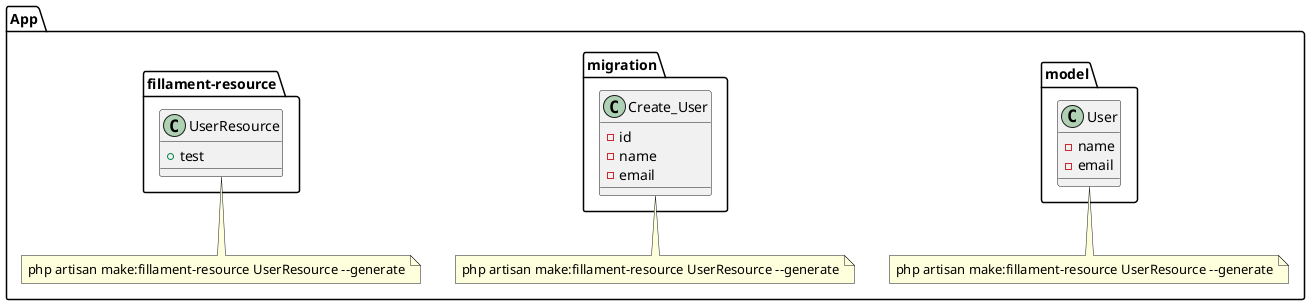 @startuml App
package App{
    package model{
        class User{
            - name
            - email
        }
    }
    note bottom: php artisan make:fillament-resource UserResource --generate

    package migration{
        class Create_User{
            - id
            - name
            - email

        }
    }
    note bottom: php artisan make:fillament-resource UserResource --generate

    package fillament-resource{
        class UserResource{
            +test
        }
    }
    note bottom: php artisan make:fillament-resource UserResource --generate

}
@enduml